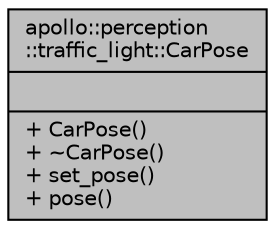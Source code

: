 digraph "apollo::perception::traffic_light::CarPose"
{
  edge [fontname="Helvetica",fontsize="10",labelfontname="Helvetica",labelfontsize="10"];
  node [fontname="Helvetica",fontsize="10",shape=record];
  Node1 [label="{apollo::perception\l::traffic_light::CarPose\n||+ CarPose()\l+ ~CarPose()\l+ set_pose()\l+ pose()\l}",height=0.2,width=0.4,color="black", fillcolor="grey75", style="filled" fontcolor="black"];
}

